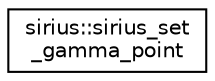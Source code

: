 digraph "Graphical Class Hierarchy"
{
 // INTERACTIVE_SVG=YES
  edge [fontname="Helvetica",fontsize="10",labelfontname="Helvetica",labelfontsize="10"];
  node [fontname="Helvetica",fontsize="10",shape=record];
  rankdir="LR";
  Node1 [label="sirius::sirius_set\l_gamma_point",height=0.2,width=0.4,color="black", fillcolor="white", style="filled",URL="$interfacesirius_1_1sirius__set__gamma__point.html"];
}
